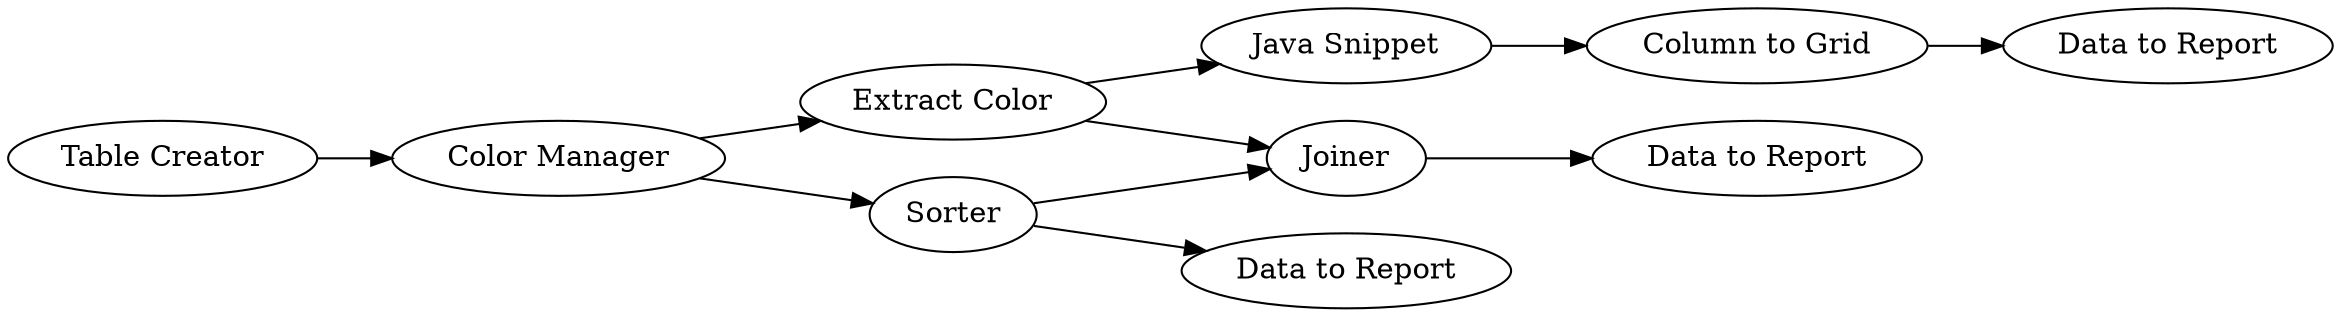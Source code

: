 digraph {
	3 -> 9
	6 -> 4
	7 -> 5
	3 -> 7
	9 -> 11
	11 -> 8
	2 -> 6
	1 -> 2
	2 -> 3
	6 -> 7
	5 [label="Data to Report"]
	1 [label="Table Creator"]
	7 [label=Joiner]
	9 [label="Java Snippet"]
	11 [label="Column to Grid"]
	4 [label="Data to Report"]
	6 [label=Sorter]
	8 [label="Data to Report"]
	3 [label="Extract Color"]
	2 [label="Color Manager"]
	rankdir=LR
}

